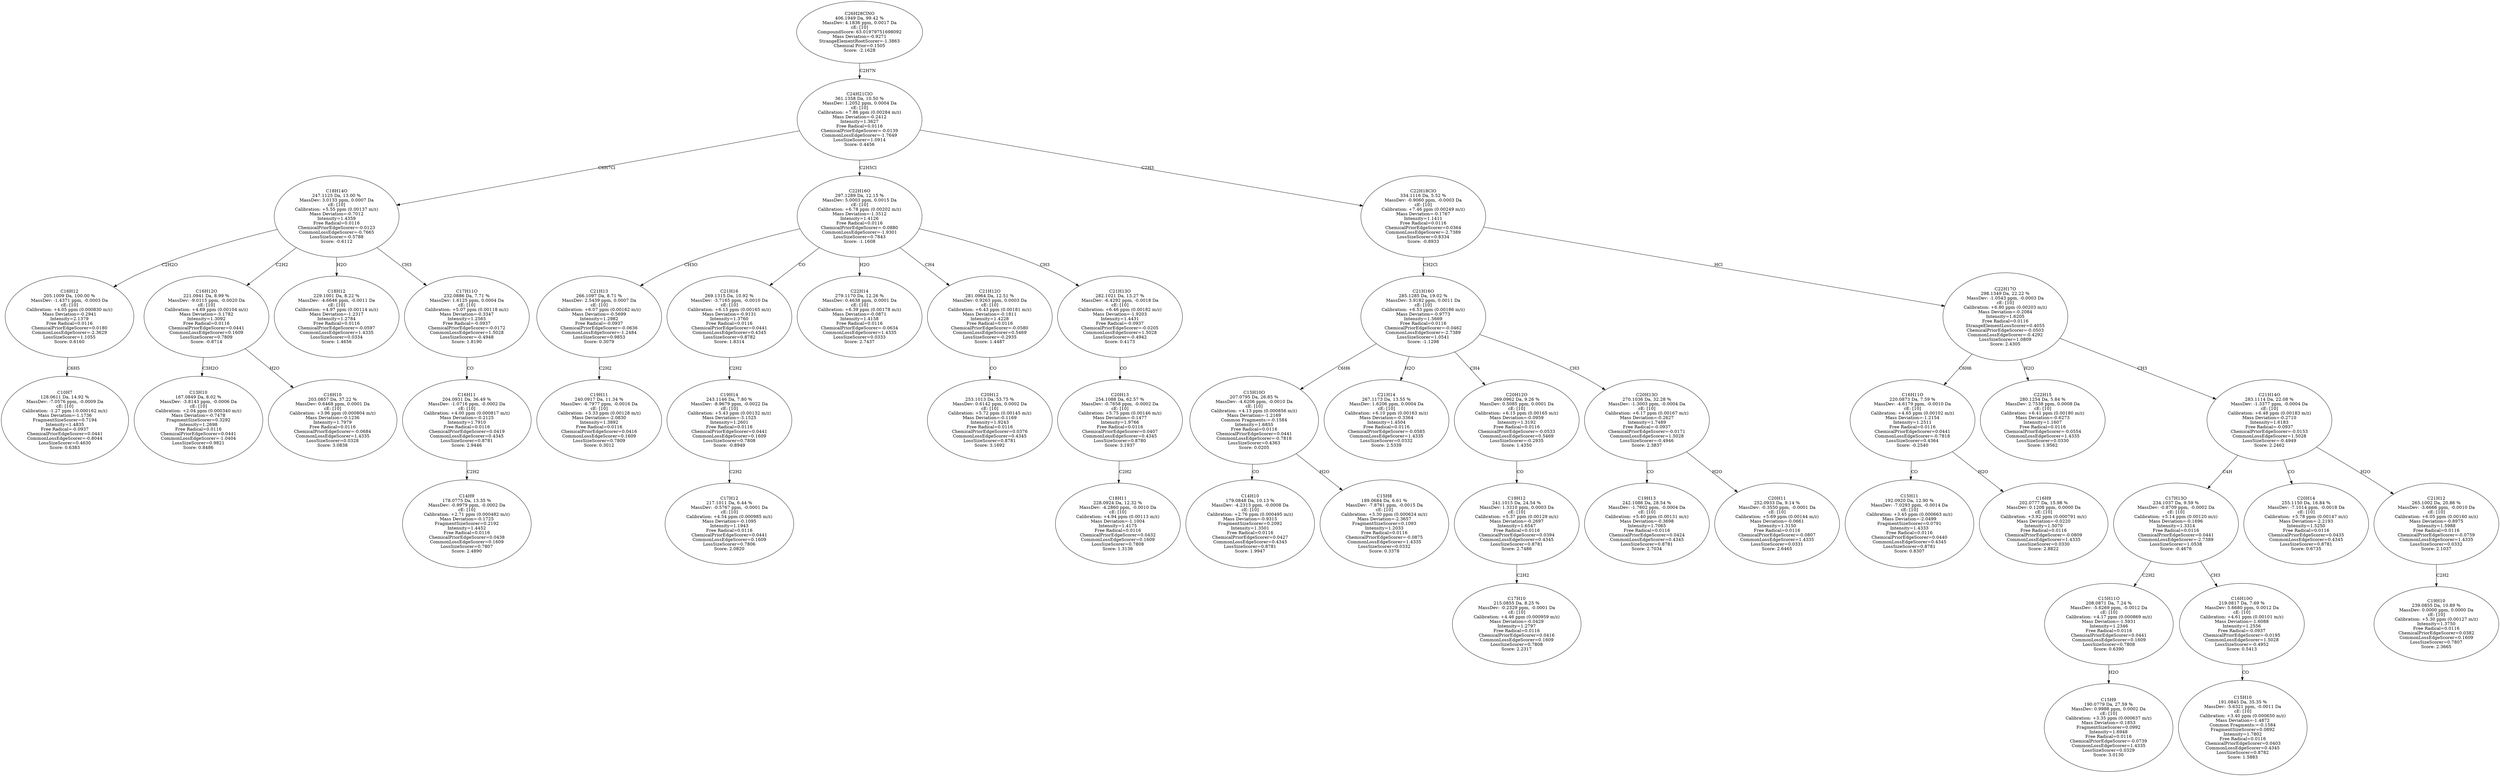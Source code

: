 strict digraph {
v1 [label="C10H7\n128.0611 Da, 14.92 %\nMassDev: -7.0576 ppm, -0.0009 Da\ncE: [10]\nCalibration: -1.27 ppm (-0.000162 m/z)\nMass Deviation=-1.1736\nFragmentSizeScorer=0.7194\nIntensity=1.4835\nFree Radical=-0.0937\nChemicalPriorEdgeScorer=0.0441\nCommonLossEdgeScorer=-0.8044\nLossSizeScorer=0.4630\nScore: 0.6383"];
v2 [label="C16H12\n205.1009 Da, 100.00 %\nMassDev: -1.4371 ppm, -0.0003 Da\ncE: [10]\nCalibration: +4.05 ppm (0.000830 m/z)\nMass Deviation=-0.2941\nIntensity=2.1379\nFree Radical=0.0116\nChemicalPriorEdgeScorer=0.0180\nCommonLossEdgeScorer=-2.3629\nLossSizeScorer=1.1055\nScore: 0.6160"];
v3 [label="C13H10\n167.0849 Da, 8.02 %\nMassDev: -3.8143 ppm, -0.0006 Da\ncE: [10]\nCalibration: +2.04 ppm (0.000340 m/z)\nMass Deviation=-0.7478\nFragmentSizeScorer=0.3292\nIntensity=1.2698\nFree Radical=0.0116\nChemicalPriorEdgeScorer=0.0441\nCommonLossEdgeScorer=-1.0404\nLossSizeScorer=0.9821\nScore: 0.8486"];
v4 [label="C16H10\n203.0857 Da, 37.22 %\nMassDev: 0.6468 ppm, 0.0001 Da\ncE: [10]\nCalibration: +3.96 ppm (0.000804 m/z)\nMass Deviation=-0.1236\nIntensity=1.7979\nFree Radical=0.0116\nChemicalPriorEdgeScorer=-0.0684\nCommonLossEdgeScorer=1.4335\nLossSizeScorer=0.0328\nScore: 3.0838"];
v5 [label="C16H12O\n221.0941 Da, 8.99 %\nMassDev: -9.0115 ppm, -0.0020 Da\ncE: [10]\nCalibration: +4.69 ppm (0.00104 m/z)\nMass Deviation=-3.1782\nIntensity=1.3092\nFree Radical=0.0116\nChemicalPriorEdgeScorer=0.0441\nCommonLossEdgeScorer=0.1609\nLossSizeScorer=0.7809\nScore: -0.8714"];
v6 [label="C18H12\n229.1001 Da, 8.22 %\nMassDev: -4.6646 ppm, -0.0011 Da\ncE: [10]\nCalibration: +4.97 ppm (0.00114 m/z)\nMass Deviation=-1.2317\nIntensity=1.2784\nFree Radical=0.0116\nChemicalPriorEdgeScorer=-0.0597\nCommonLossEdgeScorer=1.4335\nLossSizeScorer=0.0334\nScore: 1.4656"];
v7 [label="C14H9\n178.0775 Da, 13.35 %\nMassDev: -0.9979 ppm, -0.0002 Da\ncE: [10]\nCalibration: +2.71 ppm (0.000482 m/z)\nMass Deviation=-0.1725\nFragmentSizeScorer=0.2192\nIntensity=1.4452\nFree Radical=0.0116\nChemicalPriorEdgeScorer=0.0438\nCommonLossEdgeScorer=0.1609\nLossSizeScorer=0.7807\nScore: 2.4890"];
v8 [label="C16H11\n204.0931 Da, 36.49 %\nMassDev: -1.0716 ppm, -0.0002 Da\ncE: [10]\nCalibration: +4.00 ppm (0.000817 m/z)\nMass Deviation=-0.2125\nIntensity=1.7910\nFree Radical=0.0116\nChemicalPriorEdgeScorer=0.0419\nCommonLossEdgeScorer=0.4345\nLossSizeScorer=0.8781\nScore: 2.9446"];
v9 [label="C17H11O\n232.0886 Da, 7.71 %\nMassDev: 1.6125 ppm, 0.0004 Da\ncE: [10]\nCalibration: +5.07 ppm (0.00118 m/z)\nMass Deviation=-0.3347\nIntensity=1.2565\nFree Radical=-0.0937\nChemicalPriorEdgeScorer=-0.0172\nCommonLossEdgeScorer=1.5028\nLossSizeScorer=-0.4948\nScore: 1.8190"];
v10 [label="C18H14O\n247.1125 Da, 13.00 %\nMassDev: 3.0133 ppm, 0.0007 Da\ncE: [10]\nCalibration: +5.55 ppm (0.00137 m/z)\nMass Deviation=-0.7012\nIntensity=1.4359\nFree Radical=0.0116\nChemicalPriorEdgeScorer=-0.0123\nCommonLossEdgeScorer=-0.7665\nLossSizeScorer=-0.5788\nScore: -0.6112"];
v11 [label="C19H11\n240.0917 Da, 11.34 %\nMassDev: -6.7977 ppm, -0.0016 Da\ncE: [10]\nCalibration: +5.33 ppm (0.00128 m/z)\nMass Deviation=-2.0830\nIntensity=1.3892\nFree Radical=0.0116\nChemicalPriorEdgeScorer=0.0416\nCommonLossEdgeScorer=0.1609\nLossSizeScorer=0.7809\nScore: 0.3012"];
v12 [label="C21H13\n266.1097 Da, 8.71 %\nMassDev: 2.5439 ppm, 0.0007 Da\ncE: [10]\nCalibration: +6.07 ppm (0.00162 m/z)\nMass Deviation=-0.5699\nIntensity=1.2982\nFree Radical=-0.0937\nChemicalPriorEdgeScorer=-0.0636\nCommonLossEdgeScorer=-1.2484\nLossSizeScorer=0.9853\nScore: 0.3079"];
v13 [label="C17H12\n217.1011 Da, 6.44 %\nMassDev: -0.5767 ppm, -0.0001 Da\ncE: [10]\nCalibration: +4.54 ppm (0.000985 m/z)\nMass Deviation=-0.1095\nIntensity=1.1943\nFree Radical=0.0116\nChemicalPriorEdgeScorer=0.0441\nCommonLossEdgeScorer=0.1609\nLossSizeScorer=0.7806\nScore: 2.0820"];
v14 [label="C19H14\n243.1146 Da, 7.80 %\nMassDev: -8.9679 ppm, -0.0022 Da\ncE: [10]\nCalibration: +5.43 ppm (0.00132 m/z)\nMass Deviation=-3.1525\nIntensity=1.2601\nFree Radical=0.0116\nChemicalPriorEdgeScorer=0.0441\nCommonLossEdgeScorer=0.1609\nLossSizeScorer=0.7808\nScore: -0.8949"];
v15 [label="C21H16\n269.1315 Da, 10.92 %\nMassDev: -3.7165 ppm, -0.0010 Da\ncE: [10]\nCalibration: +6.15 ppm (0.00165 m/z)\nMass Deviation=-0.9131\nIntensity=1.3760\nFree Radical=0.0116\nChemicalPriorEdgeScorer=0.0441\nCommonLossEdgeScorer=0.4345\nLossSizeScorer=0.8782\nScore: 1.8314"];
v16 [label="C22H14\n279.1170 Da, 12.26 %\nMassDev: 0.4638 ppm, 0.0001 Da\ncE: [10]\nCalibration: +6.39 ppm (0.00178 m/z)\nMass Deviation=-0.0871\nIntensity=1.4158\nFree Radical=0.0116\nChemicalPriorEdgeScorer=-0.0634\nCommonLossEdgeScorer=1.4335\nLossSizeScorer=0.0333\nScore: 2.7437"];
v17 [label="C20H12\n253.1013 Da, 53.75 %\nMassDev: 0.6142 ppm, 0.0002 Da\ncE: [10]\nCalibration: +5.72 ppm (0.00145 m/z)\nMass Deviation=-0.1169\nIntensity=1.9243\nFree Radical=0.0116\nChemicalPriorEdgeScorer=0.0376\nCommonLossEdgeScorer=0.4345\nLossSizeScorer=0.8781\nScore: 3.1692"];
v18 [label="C21H12O\n281.0964 Da, 12.51 %\nMassDev: 0.9263 ppm, 0.0003 Da\ncE: [10]\nCalibration: +6.43 ppm (0.00181 m/z)\nMass Deviation=-0.1811\nIntensity=1.4228\nFree Radical=0.0116\nChemicalPriorEdgeScorer=-0.0580\nCommonLossEdgeScorer=0.5469\nLossSizeScorer=-0.2935\nScore: 1.4487"];
v19 [label="C18H11\n228.0924 Da, 12.32 %\nMassDev: -4.2860 ppm, -0.0010 Da\ncE: [10]\nCalibration: +4.94 ppm (0.00113 m/z)\nMass Deviation=-1.1004\nIntensity=1.4175\nFree Radical=0.0116\nChemicalPriorEdgeScorer=0.0432\nCommonLossEdgeScorer=0.1609\nLossSizeScorer=0.7808\nScore: 1.3136"];
v20 [label="C20H13\n254.1088 Da, 62.57 %\nMassDev: -0.7658 ppm, -0.0002 Da\ncE: [10]\nCalibration: +5.75 ppm (0.00146 m/z)\nMass Deviation=-0.1477\nIntensity=1.9766\nFree Radical=0.0116\nChemicalPriorEdgeScorer=0.0407\nCommonLossEdgeScorer=0.4345\nLossSizeScorer=0.8780\nScore: 3.1937"];
v21 [label="C21H13O\n282.1021 Da, 13.27 %\nMassDev: -6.4292 ppm, -0.0018 Da\ncE: [10]\nCalibration: +6.46 ppm (0.00182 m/z)\nMass Deviation=-1.9203\nIntensity=1.4431\nFree Radical=-0.0937\nChemicalPriorEdgeScorer=-0.0205\nCommonLossEdgeScorer=1.5028\nLossSizeScorer=-0.4942\nScore: 0.4173"];
v22 [label="C22H16O\n297.1289 Da, 12.15 %\nMassDev: 5.0003 ppm, 0.0015 Da\ncE: [10]\nCalibration: +6.78 ppm (0.00202 m/z)\nMass Deviation=-1.3512\nIntensity=1.4126\nFree Radical=0.0116\nChemicalPriorEdgeScorer=-0.0880\nCommonLossEdgeScorer=-1.9301\nLossSizeScorer=0.7843\nScore: -1.1608"];
v23 [label="C14H10\n179.0848 Da, 10.13 %\nMassDev: -4.2313 ppm, -0.0008 Da\ncE: [10]\nCalibration: +2.76 ppm (0.000495 m/z)\nMass Deviation=-0.9315\nFragmentSizeScorer=0.2092\nIntensity=1.3501\nFree Radical=0.0116\nChemicalPriorEdgeScorer=0.0427\nCommonLossEdgeScorer=0.4345\nLossSizeScorer=0.8781\nScore: 1.9947"];
v24 [label="C15H8\n189.0684 Da, 6.61 %\nMassDev: -7.8761 ppm, -0.0015 Da\ncE: [10]\nCalibration: +3.30 ppm (0.000624 m/z)\nMass Deviation=-2.3657\nFragmentSizeScorer=0.1093\nIntensity=1.2033\nFree Radical=0.0116\nChemicalPriorEdgeScorer=-0.0875\nCommonLossEdgeScorer=1.4335\nLossSizeScorer=0.0332\nScore: 0.3378"];
v25 [label="C15H10O\n207.0795 Da, 26.85 %\nMassDev: -4.6206 ppm, -0.0010 Da\ncE: [10]\nCalibration: +4.13 ppm (0.000856 m/z)\nMass Deviation=-1.2169\nCommon Fragments:=-0.1584\nIntensity=1.6855\nFree Radical=0.0116\nChemicalPriorEdgeScorer=0.0441\nCommonLossEdgeScorer=-0.7818\nLossSizeScorer=0.4363\nScore: 0.0205"];
v26 [label="C21H14\n267.1173 Da, 13.55 %\nMassDev: 1.6206 ppm, 0.0004 Da\ncE: [10]\nCalibration: +6.10 ppm (0.00163 m/z)\nMass Deviation=-0.3364\nIntensity=1.4504\nFree Radical=0.0116\nChemicalPriorEdgeScorer=-0.0585\nCommonLossEdgeScorer=1.4335\nLossSizeScorer=0.0332\nScore: 2.5339"];
v27 [label="C17H10\n215.0855 Da, 8.25 %\nMassDev: -0.2329 ppm, -0.0001 Da\ncE: [10]\nCalibration: +4.46 ppm (0.000959 m/z)\nMass Deviation=-0.0429\nIntensity=1.2797\nFree Radical=0.0116\nChemicalPriorEdgeScorer=0.0416\nCommonLossEdgeScorer=0.1609\nLossSizeScorer=0.7808\nScore: 2.2317"];
v28 [label="C19H12\n241.1015 Da, 24.54 %\nMassDev: 1.3310 ppm, 0.0003 Da\ncE: [10]\nCalibration: +5.37 ppm (0.00129 m/z)\nMass Deviation=-0.2697\nIntensity=1.6547\nFree Radical=0.0116\nChemicalPriorEdgeScorer=0.0394\nCommonLossEdgeScorer=0.4345\nLossSizeScorer=0.8781\nScore: 2.7486"];
v29 [label="C20H12O\n269.0962 Da, 9.26 %\nMassDev: 0.5085 ppm, 0.0001 Da\ncE: [10]\nCalibration: +6.15 ppm (0.00165 m/z)\nMass Deviation=-0.0959\nIntensity=1.3192\nFree Radical=0.0116\nChemicalPriorEdgeScorer=-0.0533\nCommonLossEdgeScorer=0.5469\nLossSizeScorer=-0.2935\nScore: 1.4350"];
v30 [label="C19H13\n242.1086 Da, 28.54 %\nMassDev: -1.7602 ppm, -0.0004 Da\ncE: [10]\nCalibration: +5.40 ppm (0.00131 m/z)\nMass Deviation=-0.3698\nIntensity=1.7065\nFree Radical=0.0116\nChemicalPriorEdgeScorer=0.0424\nCommonLossEdgeScorer=0.4345\nLossSizeScorer=0.8781\nScore: 2.7034"];
v31 [label="C20H11\n252.0933 Da, 9.14 %\nMassDev: -0.3550 ppm, -0.0001 Da\ncE: [10]\nCalibration: +5.69 ppm (0.00144 m/z)\nMass Deviation=-0.0661\nIntensity=1.3150\nFree Radical=0.0116\nChemicalPriorEdgeScorer=-0.0807\nCommonLossEdgeScorer=1.4335\nLossSizeScorer=0.0331\nScore: 2.6465"];
v32 [label="C20H13O\n270.1036 Da, 32.28 %\nMassDev: -1.3003 ppm, -0.0004 Da\ncE: [10]\nCalibration: +6.17 ppm (0.00167 m/z)\nMass Deviation=-0.2627\nIntensity=1.7489\nFree Radical=-0.0937\nChemicalPriorEdgeScorer=-0.0171\nCommonLossEdgeScorer=1.5028\nLossSizeScorer=-0.4946\nScore: 2.3837"];
v33 [label="C21H16O\n285.1285 Da, 19.02 %\nMassDev: 3.9182 ppm, 0.0011 Da\ncE: [10]\nCalibration: +6.53 ppm (0.00186 m/z)\nMass Deviation=-0.9773\nIntensity=1.5669\nFree Radical=0.0116\nChemicalPriorEdgeScorer=-0.0462\nCommonLossEdgeScorer=-2.7389\nLossSizeScorer=1.0541\nScore: -1.1298"];
v34 [label="C15H11\n192.0920 Da, 12.90 %\nMassDev: -7.0293 ppm, -0.0014 Da\ncE: [10]\nCalibration: +3.45 ppm (0.000663 m/z)\nMass Deviation=-2.0499\nFragmentSizeScorer=0.0791\nIntensity=1.4333\nFree Radical=0.0116\nChemicalPriorEdgeScorer=0.0440\nCommonLossEdgeScorer=0.4345\nLossSizeScorer=0.8781\nScore: 0.8307"];
v35 [label="C16H9\n202.0777 Da, 15.98 %\nMassDev: 0.1208 ppm, 0.0000 Da\ncE: [10]\nCalibration: +3.92 ppm (0.000791 m/z)\nMass Deviation=-0.0220\nIntensity=1.5070\nFree Radical=0.0116\nChemicalPriorEdgeScorer=-0.0809\nCommonLossEdgeScorer=1.4335\nLossSizeScorer=0.0330\nScore: 2.8822"];
v36 [label="C16H11O\n220.0873 Da, 7.59 %\nMassDev: -4.6179 ppm, -0.0010 Da\ncE: [10]\nCalibration: +4.65 ppm (0.00102 m/z)\nMass Deviation=-1.2154\nIntensity=1.2511\nFree Radical=0.0116\nChemicalPriorEdgeScorer=0.0441\nCommonLossEdgeScorer=-0.7818\nLossSizeScorer=0.4364\nScore: -0.2540"];
v37 [label="C22H15\n280.1254 Da, 5.84 %\nMassDev: 2.7538 ppm, 0.0008 Da\ncE: [10]\nCalibration: +6.41 ppm (0.00180 m/z)\nMass Deviation=-0.6273\nIntensity=1.1607\nFree Radical=0.0116\nChemicalPriorEdgeScorer=-0.0554\nCommonLossEdgeScorer=1.4335\nLossSizeScorer=0.0330\nScore: 1.9562"];
v38 [label="C15H9\n190.0779 Da, 27.59 %\nMassDev: 0.9988 ppm, 0.0002 Da\ncE: [10]\nCalibration: +3.35 ppm (0.000637 m/z)\nMass Deviation=-0.1853\nFragmentSizeScorer=0.0992\nIntensity=1.6948\nFree Radical=0.0116\nChemicalPriorEdgeScorer=-0.0739\nCommonLossEdgeScorer=1.4335\nLossSizeScorer=0.0329\nScore: 3.0130"];
v39 [label="C15H11O\n208.0871 Da, 7.24 %\nMassDev: -5.6269 ppm, -0.0012 Da\ncE: [10]\nCalibration: +4.17 ppm (0.000869 m/z)\nMass Deviation=-1.5931\nIntensity=1.2346\nFree Radical=0.0116\nChemicalPriorEdgeScorer=0.0441\nCommonLossEdgeScorer=0.1609\nLossSizeScorer=0.7808\nScore: 0.6390"];
v40 [label="C15H10\n191.0845 Da, 35.35 %\nMassDev: -5.6321 ppm, -0.0011 Da\ncE: [10]\nCalibration: +3.40 ppm (0.000650 m/z)\nMass Deviation=-1.4872\nCommon Fragments:=-0.1584\nFragmentSizeScorer=0.0892\nIntensity=1.7802\nFree Radical=0.0116\nChemicalPriorEdgeScorer=0.0403\nCommonLossEdgeScorer=0.4345\nLossSizeScorer=0.8782\nScore: 1.5883"];
v41 [label="C16H10O\n219.0817 Da, 7.69 %\nMassDev: 5.6680 ppm, 0.0012 Da\ncE: [10]\nCalibration: +4.61 ppm (0.00101 m/z)\nMass Deviation=-1.6088\nIntensity=1.2556\nFree Radical=-0.0937\nChemicalPriorEdgeScorer=-0.0195\nCommonLossEdgeScorer=1.5028\nLossSizeScorer=-0.4952\nScore: 0.5413"];
v42 [label="C17H13O\n234.1037 Da, 9.59 %\nMassDev: -0.8709 ppm, -0.0002 Da\ncE: [10]\nCalibration: +5.14 ppm (0.00120 m/z)\nMass Deviation=-0.1696\nIntensity=1.3314\nFree Radical=0.0116\nChemicalPriorEdgeScorer=0.0441\nCommonLossEdgeScorer=-2.7389\nLossSizeScorer=1.0538\nScore: -0.4676"];
v43 [label="C20H14\n255.1150 Da, 16.84 %\nMassDev: -7.1014 ppm, -0.0018 Da\ncE: [10]\nCalibration: +5.78 ppm (0.00147 m/z)\nMass Deviation=-2.2193\nIntensity=1.5250\nFree Radical=0.0116\nChemicalPriorEdgeScorer=0.0435\nCommonLossEdgeScorer=0.4345\nLossSizeScorer=0.8781\nScore: 0.6735"];
v44 [label="C19H10\n239.0855 Da, 10.89 %\nMassDev: 0.0000 ppm, 0.0000 Da\ncE: [10]\nCalibration: +5.30 ppm (0.00127 m/z)\nIntensity=1.3750\nFree Radical=0.0116\nChemicalPriorEdgeScorer=0.0382\nCommonLossEdgeScorer=0.1609\nLossSizeScorer=0.7807\nScore: 2.3665"];
v45 [label="C21H12\n265.1002 Da, 20.86 %\nMassDev: -3.6666 ppm, -0.0010 Da\ncE: [10]\nCalibration: +6.05 ppm (0.00160 m/z)\nMass Deviation=-0.8975\nIntensity=1.5988\nFree Radical=0.0116\nChemicalPriorEdgeScorer=-0.0759\nCommonLossEdgeScorer=1.4335\nLossSizeScorer=0.0332\nScore: 2.1037"];
v46 [label="C21H14O\n283.1114 Da, 22.08 %\nMassDev: -1.3377 ppm, -0.0004 Da\ncE: [10]\nCalibration: +6.48 ppm (0.00183 m/z)\nMass Deviation=-0.2710\nIntensity=1.6183\nFree Radical=-0.0937\nChemicalPriorEdgeScorer=-0.0153\nCommonLossEdgeScorer=1.5028\nLossSizeScorer=-0.4949\nScore: 2.2462"];
v47 [label="C22H17O\n298.1349 Da, 22.22 %\nMassDev: -1.0543 ppm, -0.0003 Da\ncE: [10]\nCalibration: +6.80 ppm (0.00203 m/z)\nMass Deviation=-0.2084\nIntensity=1.6205\nFree Radical=0.0116\nStrangeElementLossScorer=0.4055\nChemicalPriorEdgeScorer=-0.0503\nCommonLossEdgeScorer=-0.4292\nLossSizeScorer=1.0809\nScore: 2.4305"];
v48 [label="C22H18ClO\n334.1116 Da, 5.52 %\nMassDev: -0.9060 ppm, -0.0003 Da\ncE: [10]\nCalibration: +7.46 ppm (0.00249 m/z)\nMass Deviation=-0.1767\nIntensity=1.1411\nFree Radical=0.0116\nChemicalPriorEdgeScorer=0.0364\nCommonLossEdgeScorer=-2.7389\nLossSizeScorer=0.8334\nScore: -0.8933"];
v49 [label="C24H21ClO\n361.1358 Da, 10.50 %\nMassDev: 1.2052 ppm, 0.0004 Da\ncE: [10]\nCalibration: +7.86 ppm (0.00284 m/z)\nMass Deviation=-0.2412\nIntensity=1.3627\nFree Radical=0.0116\nChemicalPriorEdgeScorer=-0.0139\nCommonLossEdgeScorer=-1.7649\nLossSizeScorer=1.0914\nScore: 0.4456"];
v50 [label="C26H28ClNO\n406.1949 Da, 99.42 %\nMassDev: 4.1836 ppm, 0.0017 Da\ncE: [10]\nCompoundScore: 63.01979751698092\nMass Deviation=-0.9271\nStrangeElementRootScorer=-1.3863\nChemical Prior=0.1505\nScore: -2.1628"];
v2 -> v1 [label="C6H5"];
v10 -> v2 [label="C2H2O"];
v5 -> v3 [label="C3H2O"];
v5 -> v4 [label="H2O"];
v10 -> v5 [label="C2H2"];
v10 -> v6 [label="H2O"];
v8 -> v7 [label="C2H2"];
v9 -> v8 [label="CO"];
v10 -> v9 [label="CH3"];
v49 -> v10 [label="C6H7Cl"];
v12 -> v11 [label="C2H2"];
v22 -> v12 [label="CH3O"];
v14 -> v13 [label="C2H2"];
v15 -> v14 [label="C2H2"];
v22 -> v15 [label="CO"];
v22 -> v16 [label="H2O"];
v18 -> v17 [label="CO"];
v22 -> v18 [label="CH4"];
v20 -> v19 [label="C2H2"];
v21 -> v20 [label="CO"];
v22 -> v21 [label="CH3"];
v49 -> v22 [label="C2H5Cl"];
v25 -> v23 [label="CO"];
v25 -> v24 [label="H2O"];
v33 -> v25 [label="C6H6"];
v33 -> v26 [label="H2O"];
v28 -> v27 [label="C2H2"];
v29 -> v28 [label="CO"];
v33 -> v29 [label="CH4"];
v32 -> v30 [label="CO"];
v32 -> v31 [label="H2O"];
v33 -> v32 [label="CH3"];
v48 -> v33 [label="CH2Cl"];
v36 -> v34 [label="CO"];
v36 -> v35 [label="H2O"];
v47 -> v36 [label="C6H6"];
v47 -> v37 [label="H2O"];
v39 -> v38 [label="H2O"];
v42 -> v39 [label="C2H2"];
v41 -> v40 [label="CO"];
v42 -> v41 [label="CH3"];
v46 -> v42 [label="C4H"];
v46 -> v43 [label="CO"];
v45 -> v44 [label="C2H2"];
v46 -> v45 [label="H2O"];
v47 -> v46 [label="CH3"];
v48 -> v47 [label="HCl"];
v49 -> v48 [label="C2H3"];
v50 -> v49 [label="C2H7N"];
}